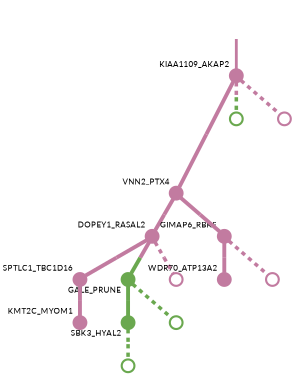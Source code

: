 strict digraph  {
graph[splines=false]; nodesep=0.7; rankdir=TB; ranksep=0.6; forcelabels=true; dpi=600; size=2.5;
0 [color="#c27ba0ff", fillcolor="#c27ba0ff", fixedsize=true, fontname=Lato, fontsize="12pt", height="0.25", label="", penwidth=3, shape=circle, style=filled, xlabel=KIAA1109_AKAP2];
1 [color="#c27ba0ff", fillcolor="#c27ba0ff", fixedsize=true, fontname=Lato, fontsize="12pt", height="0.25", label="", penwidth=3, shape=circle, style=filled, xlabel=VNN2_PTX4];
9 [color="#6aa84fff", fillcolor="#6aa84fff", fixedsize=true, fontname=Lato, fontsize="12pt", height="0.25", label="", penwidth=3, shape=circle, style=solid, xlabel=""];
12 [color="#c27ba0ff", fillcolor="#c27ba0ff", fixedsize=true, fontname=Lato, fontsize="12pt", height="0.25", label="", penwidth=3, shape=circle, style=solid, xlabel=""];
3 [color="#c27ba0ff", fillcolor="#c27ba0ff", fixedsize=true, fontname=Lato, fontsize="12pt", height="0.25", label="", penwidth=3, shape=circle, style=filled, xlabel=DOPEY1_RASAL2];
7 [color="#c27ba0ff", fillcolor="#c27ba0ff", fixedsize=true, fontname=Lato, fontsize="12pt", height="0.25", label="", penwidth=3, shape=circle, style=filled, xlabel=GIMAP6_RBKS];
4 [color="#c27ba0ff", fillcolor="#c27ba0ff", fixedsize=true, fontname=Lato, fontsize="12pt", height="0.25", label="", penwidth=3, shape=circle, style=filled, xlabel=SPTLC1_TBC1D16];
8 [color="#6aa84fff", fillcolor="#6aa84fff", fixedsize=true, fontname=Lato, fontsize="12pt", height="0.25", label="", penwidth=3, shape=circle, style=filled, xlabel=GALE_PRUNE];
13 [color="#c27ba0ff", fillcolor="#c27ba0ff", fixedsize=true, fontname=Lato, fontsize="12pt", height="0.25", label="", penwidth=3, shape=circle, style=solid, xlabel=""];
6 [color="#c27ba0ff", fillcolor="#c27ba0ff", fixedsize=true, fontname=Lato, fontsize="12pt", height="0.25", label="", penwidth=3, shape=circle, style=filled, xlabel=KMT2C_MYOM1];
5 [color="#6aa84fff", fillcolor="#6aa84fff", fixedsize=true, fontname=Lato, fontsize="12pt", height="0.25", label="", penwidth=3, shape=circle, style=filled, xlabel=SBK3_HYAL2];
10 [color="#6aa84fff", fillcolor="#6aa84fff", fixedsize=true, fontname=Lato, fontsize="12pt", height="0.25", label="", penwidth=3, shape=circle, style=solid, xlabel=""];
2 [color="#c27ba0ff", fillcolor="#c27ba0ff", fixedsize=true, fontname=Lato, fontsize="12pt", height="0.25", label="", penwidth=3, shape=circle, style=filled, xlabel=WDR70_ATP13A2];
14 [color="#c27ba0ff", fillcolor="#c27ba0ff", fixedsize=true, fontname=Lato, fontsize="12pt", height="0.25", label="", penwidth=3, shape=circle, style=solid, xlabel=""];
11 [color="#6aa84fff", fillcolor="#6aa84fff", fixedsize=true, fontname=Lato, fontsize="12pt", height="0.25", label="", penwidth=3, shape=circle, style=solid, xlabel=""];
normal [label="", penwidth=3, style=invis, xlabel=KIAA1109_AKAP2];
0 -> 1  [arrowsize=0, color="#c27ba0ff;0.5:#c27ba0ff", minlen="3.0", penwidth="5.5", style=solid];
0 -> 9  [arrowsize=0, color="#c27ba0ff;0.5:#6aa84fff", minlen="1.0251256227493286", penwidth=5, style=dashed];
0 -> 12  [arrowsize=0, color="#c27ba0ff;0.5:#c27ba0ff", minlen="1.0251256227493286", penwidth=5, style=dashed];
1 -> 3  [arrowsize=0, color="#c27ba0ff;0.5:#c27ba0ff", minlen="1.4522613286972046", penwidth="5.5", style=solid];
1 -> 7  [arrowsize=0, color="#c27ba0ff;0.5:#c27ba0ff", minlen="1.0603015422821045", penwidth="5.5", style=solid];
3 -> 4  [arrowsize=0, color="#c27ba0ff;0.5:#c27ba0ff", minlen="1.2211055755615234", penwidth="5.5", style=solid];
3 -> 8  [arrowsize=0, color="#c27ba0ff;0.5:#6aa84fff", minlen="1.0502512454986572", penwidth="5.5", style=solid];
3 -> 13  [arrowsize=0, color="#c27ba0ff;0.5:#c27ba0ff", minlen="1.0251256227493286", penwidth=5, style=dashed];
7 -> 2  [arrowsize=0, color="#c27ba0ff;0.5:#c27ba0ff", minlen="1.6030151844024658", penwidth="5.5", style=solid];
7 -> 14  [arrowsize=0, color="#c27ba0ff;0.5:#c27ba0ff", minlen="1.0251256227493286", penwidth=5, style=dashed];
4 -> 6  [arrowsize=0, color="#c27ba0ff;0.5:#c27ba0ff", minlen="1.1105527877807617", penwidth="5.5", style=solid];
8 -> 5  [arrowsize=0, color="#6aa84fff;0.5:#6aa84fff", minlen="1.1306532621383667", penwidth="5.5", style=solid];
8 -> 11  [arrowsize=0, color="#6aa84fff;0.5:#6aa84fff", minlen="1.0251256227493286", penwidth=5, style=dashed];
5 -> 10  [arrowsize=0, color="#6aa84fff;0.5:#6aa84fff", minlen="1.0251256227493286", penwidth=5, style=dashed];
normal -> 0  [arrowsize=0, color="#c27ba0ff", label="", penwidth=4, style=solid];
}
